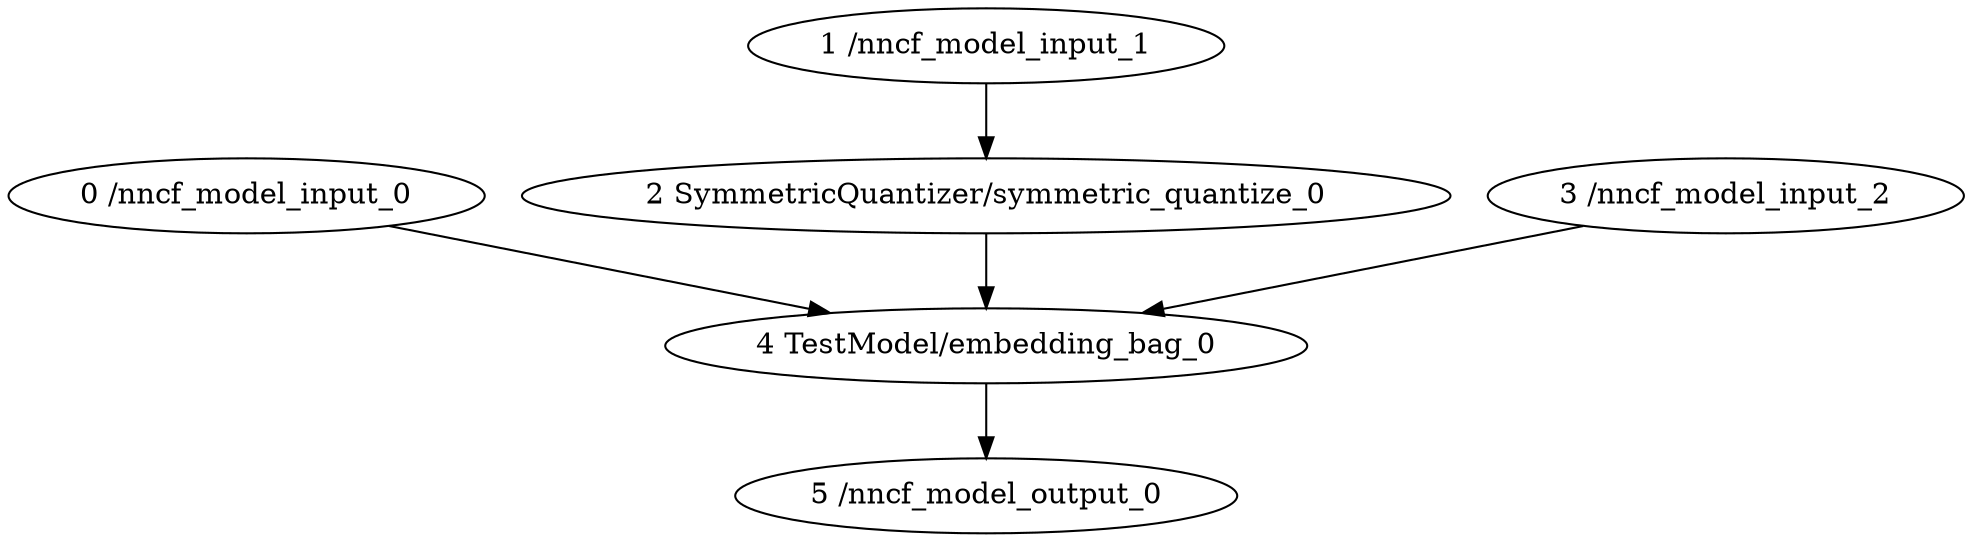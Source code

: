 strict digraph  {
"0 /nncf_model_input_0" [id=0, type=nncf_model_input];
"1 /nncf_model_input_1" [id=1, type=nncf_model_input];
"2 SymmetricQuantizer/symmetric_quantize_0" [id=2, type=symmetric_quantize];
"3 /nncf_model_input_2" [id=3, type=nncf_model_input];
"4 TestModel/embedding_bag_0" [id=4, type=embedding_bag];
"5 /nncf_model_output_0" [id=5, type=nncf_model_output];
"0 /nncf_model_input_0" -> "4 TestModel/embedding_bag_0";
"1 /nncf_model_input_1" -> "2 SymmetricQuantizer/symmetric_quantize_0";
"2 SymmetricQuantizer/symmetric_quantize_0" -> "4 TestModel/embedding_bag_0";
"3 /nncf_model_input_2" -> "4 TestModel/embedding_bag_0";
"4 TestModel/embedding_bag_0" -> "5 /nncf_model_output_0";
}

